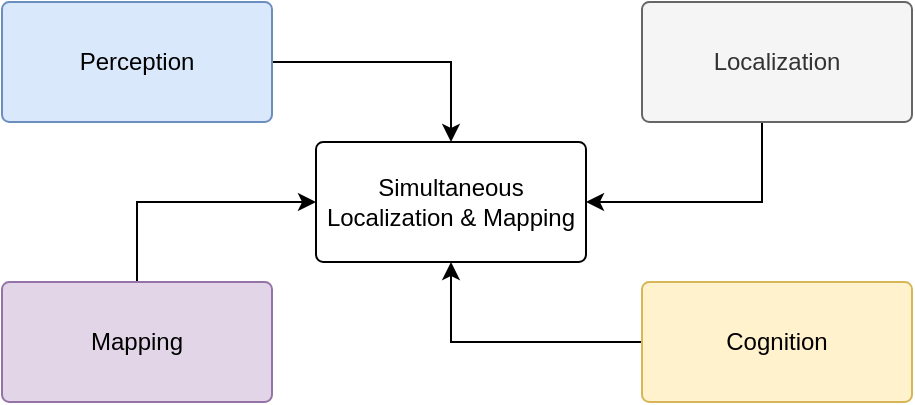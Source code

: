 <mxfile version="12.4.8" type="device"><diagram id="RWzL1vKVs3C_bqz0c8Gh" name="Page-1"><mxGraphModel dx="1357" dy="777" grid="1" gridSize="10" guides="1" tooltips="1" connect="1" arrows="1" fold="1" page="1" pageScale="1" pageWidth="850" pageHeight="1100" math="0" shadow="0"><root><mxCell id="0"/><mxCell id="1" parent="0"/><mxCell id="SOL6a1wfXlxiQt00-mbw-1" value="Simultaneous Localization &amp;amp; Mapping" style="rounded=1;whiteSpace=wrap;html=1;arcSize=6;" vertex="1" parent="1"><mxGeometry x="357" y="330" width="135" height="60" as="geometry"/></mxCell><mxCell id="SOL6a1wfXlxiQt00-mbw-6" style="edgeStyle=orthogonalEdgeStyle;rounded=0;orthogonalLoop=1;jettySize=auto;html=1;entryX=0.5;entryY=0;entryDx=0;entryDy=0;" edge="1" parent="1" source="SOL6a1wfXlxiQt00-mbw-2" target="SOL6a1wfXlxiQt00-mbw-1"><mxGeometry relative="1" as="geometry"/></mxCell><mxCell id="SOL6a1wfXlxiQt00-mbw-2" value="Perception" style="rounded=1;whiteSpace=wrap;html=1;arcSize=6;fillColor=#dae8fc;strokeColor=#6c8ebf;" vertex="1" parent="1"><mxGeometry x="200" y="260" width="135" height="60" as="geometry"/></mxCell><mxCell id="SOL6a1wfXlxiQt00-mbw-9" style="edgeStyle=orthogonalEdgeStyle;rounded=0;orthogonalLoop=1;jettySize=auto;html=1;entryX=1;entryY=0.5;entryDx=0;entryDy=0;" edge="1" parent="1" source="SOL6a1wfXlxiQt00-mbw-3" target="SOL6a1wfXlxiQt00-mbw-1"><mxGeometry relative="1" as="geometry"><Array as="points"><mxPoint x="580" y="360"/></Array></mxGeometry></mxCell><mxCell id="SOL6a1wfXlxiQt00-mbw-3" value="Localization" style="rounded=1;whiteSpace=wrap;html=1;arcSize=6;fillColor=#f5f5f5;strokeColor=#666666;fontColor=#333333;" vertex="1" parent="1"><mxGeometry x="520" y="260" width="135" height="60" as="geometry"/></mxCell><mxCell id="SOL6a1wfXlxiQt00-mbw-7" style="edgeStyle=orthogonalEdgeStyle;rounded=0;orthogonalLoop=1;jettySize=auto;html=1;entryX=0;entryY=0.5;entryDx=0;entryDy=0;" edge="1" parent="1" source="SOL6a1wfXlxiQt00-mbw-4" target="SOL6a1wfXlxiQt00-mbw-1"><mxGeometry relative="1" as="geometry"><Array as="points"><mxPoint x="268" y="360"/></Array></mxGeometry></mxCell><mxCell id="SOL6a1wfXlxiQt00-mbw-4" value="Mapping" style="rounded=1;whiteSpace=wrap;html=1;arcSize=6;fillColor=#e1d5e7;strokeColor=#9673a6;" vertex="1" parent="1"><mxGeometry x="200" y="400" width="135" height="60" as="geometry"/></mxCell><mxCell id="SOL6a1wfXlxiQt00-mbw-8" style="edgeStyle=orthogonalEdgeStyle;rounded=0;orthogonalLoop=1;jettySize=auto;html=1;entryX=0.5;entryY=1;entryDx=0;entryDy=0;" edge="1" parent="1" source="SOL6a1wfXlxiQt00-mbw-5" target="SOL6a1wfXlxiQt00-mbw-1"><mxGeometry relative="1" as="geometry"/></mxCell><mxCell id="SOL6a1wfXlxiQt00-mbw-5" value="Cognition" style="rounded=1;whiteSpace=wrap;html=1;arcSize=6;fillColor=#fff2cc;strokeColor=#d6b656;" vertex="1" parent="1"><mxGeometry x="520" y="400" width="135" height="60" as="geometry"/></mxCell></root></mxGraphModel></diagram></mxfile>